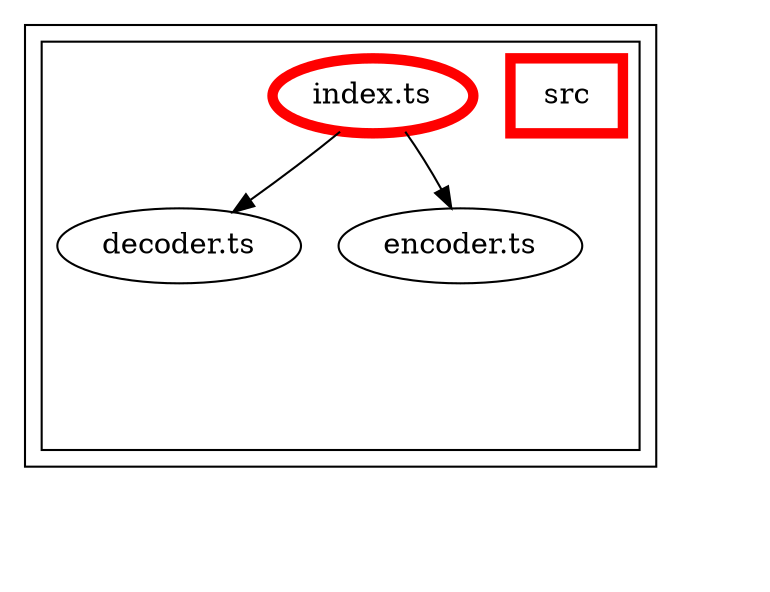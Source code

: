digraph "dependency-graph-[object Object]" {
  compound = true;
  "dependency-graph-[object Object]" [
    style = "invis";
  ];
  "src/decoder.ts";
  "src/encoder.ts";
  subgraph "cluster_src" {
    color = "#000000";
    label = "";
    "name_src" [
      penwidth = 5;
      shape = "rectangle";
      color = "#ff0000";
      label = "src";
    ];
    "exit_src" [
      style = "invis";
    ];
    subgraph "cluster_src" {
      color = "#000000";
      label = "";
      "name_src" [
        penwidth = 5;
        shape = "rectangle";
        color = "#ff0000";
        label = "src";
      ];
      "exit_src" [
        style = "invis";
      ];
      "src/decoder.ts" [
        label = "decoder.ts";
      ];
      "src/encoder.ts" [
        label = "encoder.ts";
      ];
      "src/index.ts" [
        label = "index.ts";
        color = "#ff0000";
        penwidth = 5;
      ];
      "src/decoder.ts" -> "exit_src" [
        style = "invis";
      ];
      "src/encoder.ts" -> "exit_src" [
        style = "invis";
      ];
      "src/index.ts" -> "exit_src" [
        style = "invis";
      ];
    }
    "exit_src" -> "exit_src" [
      style = "invis";
    ];
    "exit_src" -> "exit_src" [
      style = "invis";
    ];
    "exit_src" -> "exit_src" [
      style = "invis";
    ];
  }
  "exit_src" -> "dependency-graph-[object Object]" [
    style = "invis";
  ];
  "src/index.ts" -> "src/decoder.ts" [
    style = "invis";
  ];
  "src/index.ts" -> "src/decoder.ts" [
    style = "solid";
    ltail = "cluster_src/index.ts";
    lhead = "cluster_src/decoder.ts";
    color = "black";
  ];
  "src/index.ts" -> "src/encoder.ts" [
    style = "invis";
  ];
  "src/index.ts" -> "src/encoder.ts" [
    style = "solid";
    ltail = "cluster_src/index.ts";
    lhead = "cluster_src/encoder.ts";
    color = "black";
  ];
}